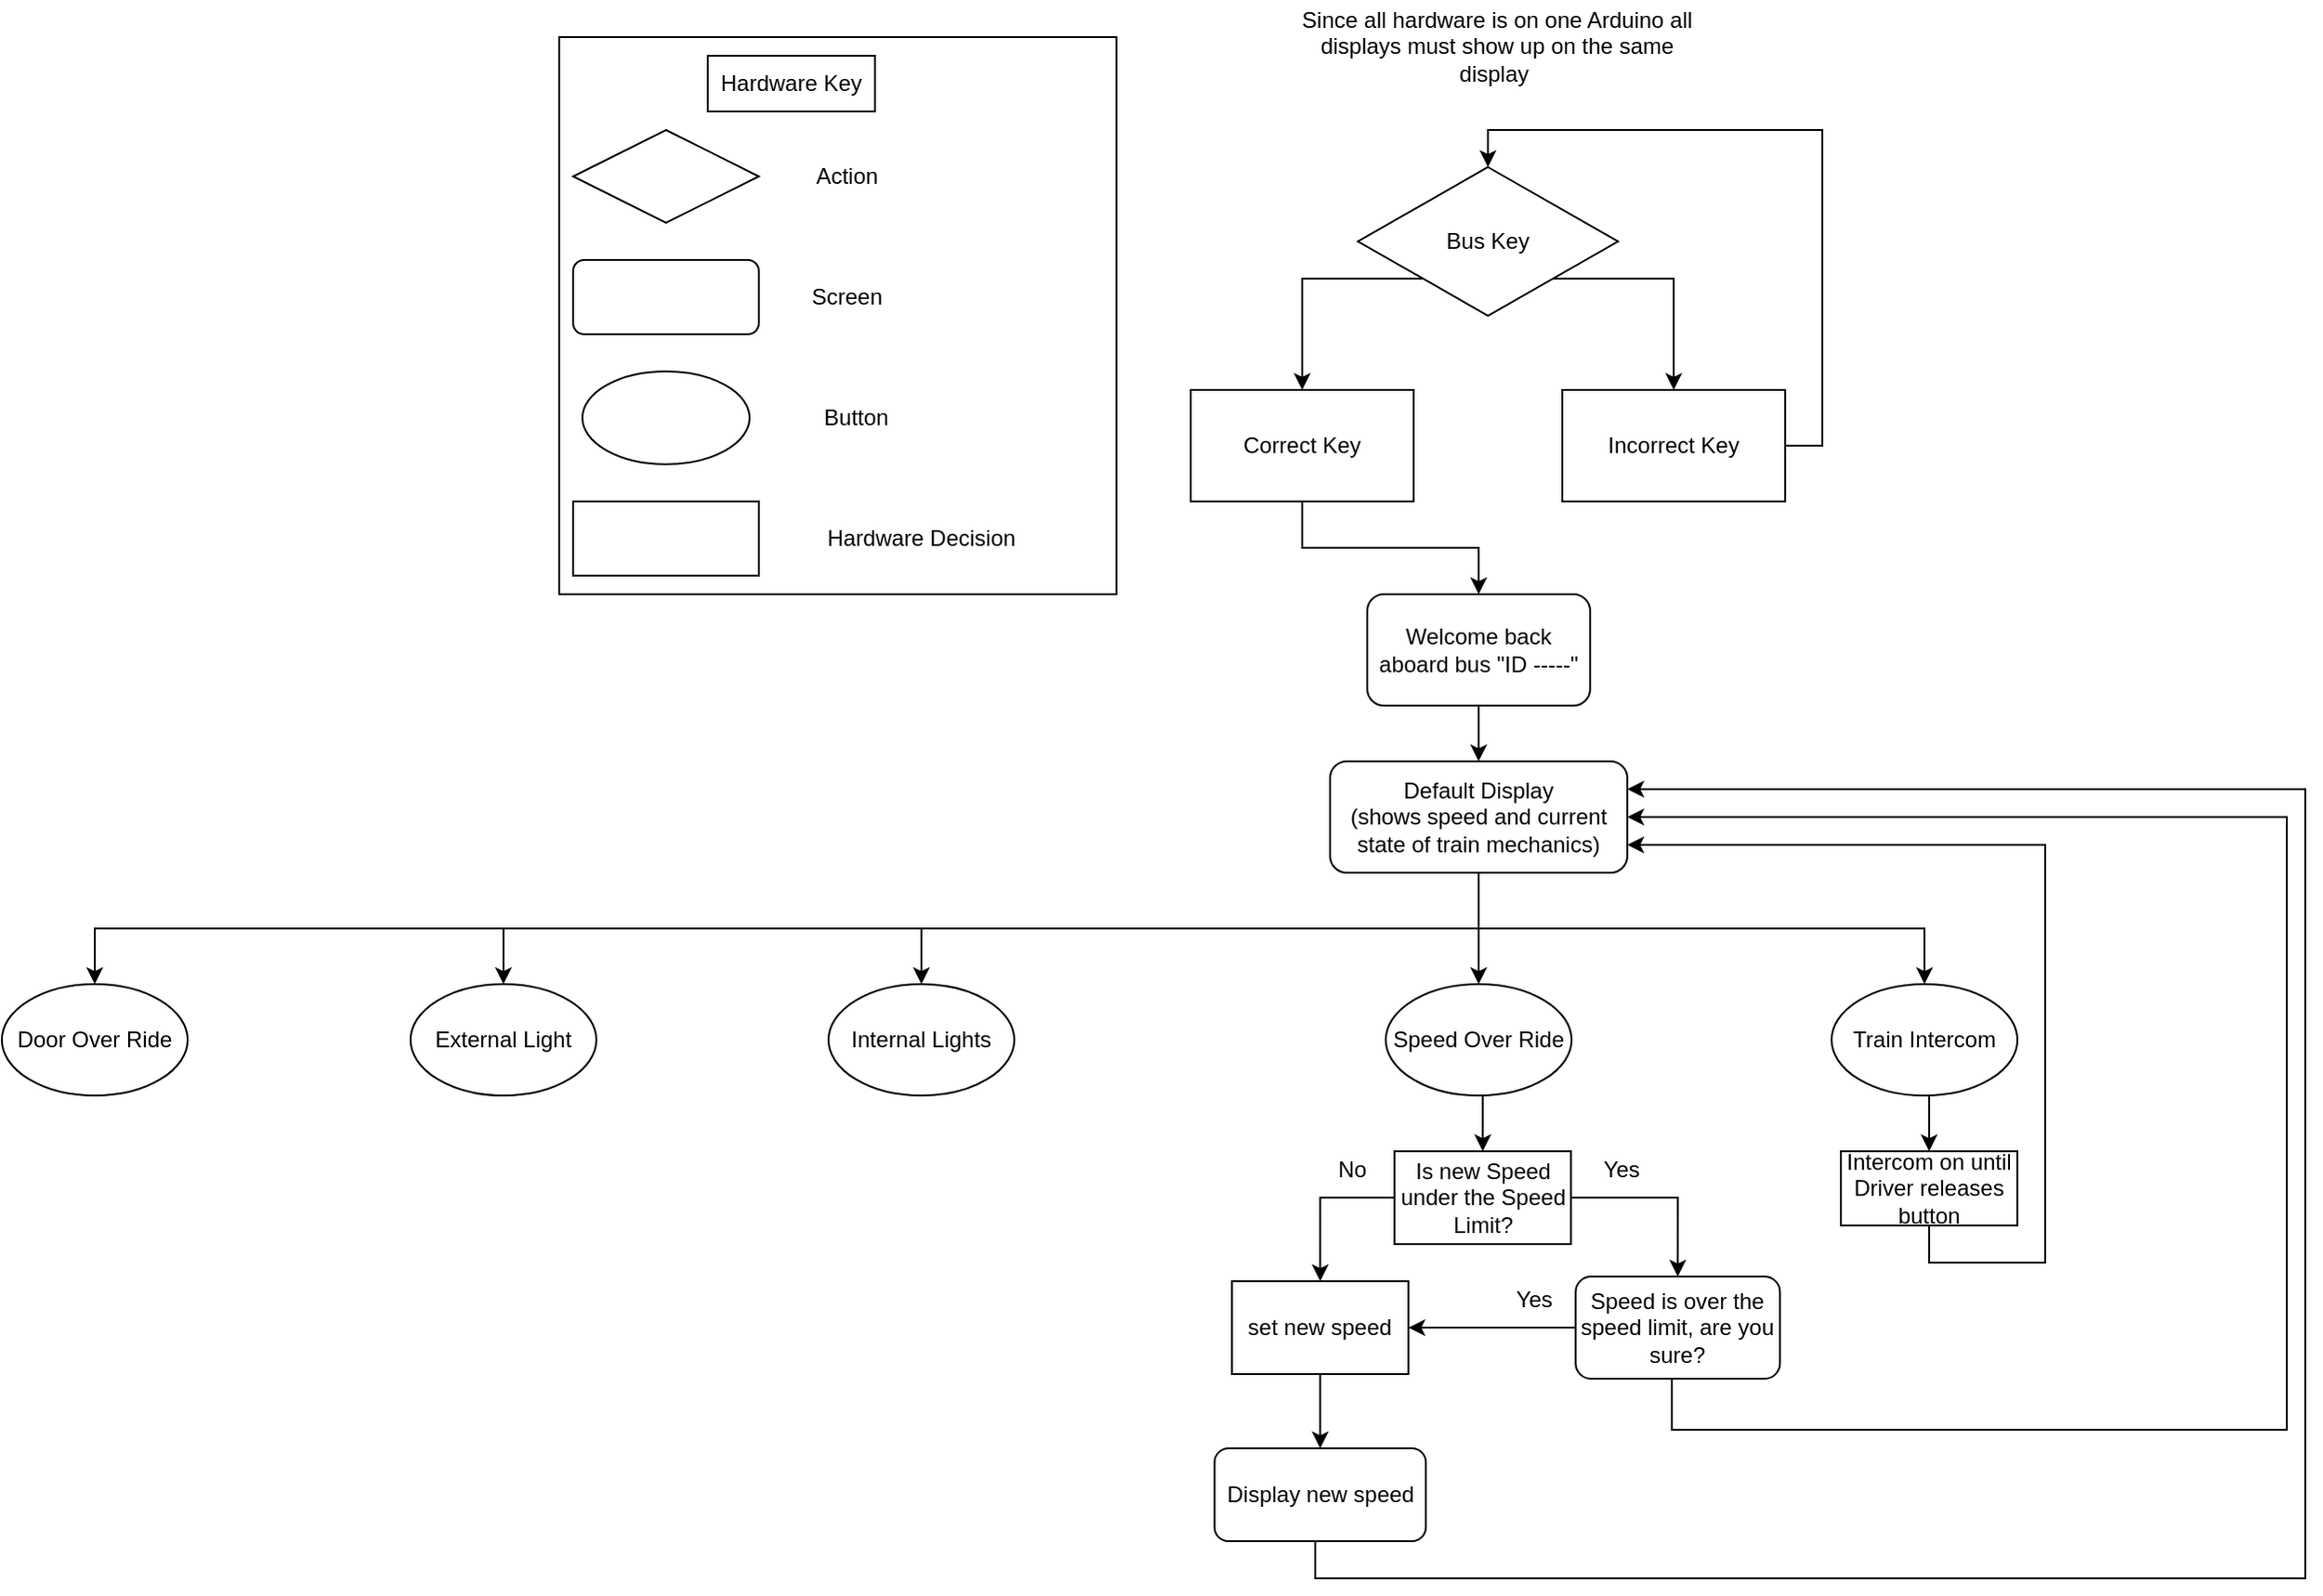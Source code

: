 <mxfile version="14.2.9" type="github">
  <diagram id="9zGSrqXPqIjhty2C2Nkj" name="Page-1">
    <mxGraphModel dx="2272" dy="794" grid="1" gridSize="10" guides="1" tooltips="1" connect="1" arrows="1" fold="1" page="1" pageScale="1" pageWidth="850" pageHeight="1100" math="0" shadow="0">
      <root>
        <mxCell id="0" />
        <mxCell id="1" parent="0" />
        <mxCell id="9l3UPbGqFEDprcxRc8I1-12" value="" style="whiteSpace=wrap;html=1;aspect=fixed;" vertex="1" parent="1">
          <mxGeometry x="40" y="40" width="300" height="300" as="geometry" />
        </mxCell>
        <mxCell id="9l3UPbGqFEDprcxRc8I1-13" value="Hardware Key" style="rounded=0;whiteSpace=wrap;html=1;" vertex="1" parent="1">
          <mxGeometry x="120" y="50" width="90" height="30" as="geometry" />
        </mxCell>
        <mxCell id="9l3UPbGqFEDprcxRc8I1-16" value="" style="rhombus;whiteSpace=wrap;html=1;" vertex="1" parent="1">
          <mxGeometry x="47.5" y="90" width="100" height="50" as="geometry" />
        </mxCell>
        <mxCell id="9l3UPbGqFEDprcxRc8I1-18" value="" style="rounded=1;whiteSpace=wrap;html=1;" vertex="1" parent="1">
          <mxGeometry x="47.5" y="160" width="100" height="40" as="geometry" />
        </mxCell>
        <mxCell id="9l3UPbGqFEDprcxRc8I1-19" value="Screen" style="text;html=1;strokeColor=none;fillColor=none;align=center;verticalAlign=middle;whiteSpace=wrap;rounded=0;" vertex="1" parent="1">
          <mxGeometry x="175" y="170" width="40" height="20" as="geometry" />
        </mxCell>
        <mxCell id="9l3UPbGqFEDprcxRc8I1-20" value="Action" style="text;html=1;strokeColor=none;fillColor=none;align=center;verticalAlign=middle;whiteSpace=wrap;rounded=0;" vertex="1" parent="1">
          <mxGeometry x="175" y="105" width="40" height="20" as="geometry" />
        </mxCell>
        <mxCell id="9l3UPbGqFEDprcxRc8I1-27" style="edgeStyle=orthogonalEdgeStyle;rounded=0;orthogonalLoop=1;jettySize=auto;html=1;exitX=0;exitY=1;exitDx=0;exitDy=0;entryX=0.5;entryY=0;entryDx=0;entryDy=0;" edge="1" parent="1" source="9l3UPbGqFEDprcxRc8I1-21" target="9l3UPbGqFEDprcxRc8I1-26">
          <mxGeometry relative="1" as="geometry">
            <mxPoint x="440" y="210" as="targetPoint" />
            <Array as="points">
              <mxPoint x="440" y="170" />
            </Array>
          </mxGeometry>
        </mxCell>
        <mxCell id="9l3UPbGqFEDprcxRc8I1-28" style="edgeStyle=orthogonalEdgeStyle;rounded=0;orthogonalLoop=1;jettySize=auto;html=1;exitX=1;exitY=1;exitDx=0;exitDy=0;entryX=0.5;entryY=0;entryDx=0;entryDy=0;" edge="1" parent="1" source="9l3UPbGqFEDprcxRc8I1-21" target="9l3UPbGqFEDprcxRc8I1-25">
          <mxGeometry relative="1" as="geometry">
            <Array as="points">
              <mxPoint x="640" y="170" />
            </Array>
          </mxGeometry>
        </mxCell>
        <mxCell id="9l3UPbGqFEDprcxRc8I1-21" value="Bus Key" style="rhombus;whiteSpace=wrap;html=1;" vertex="1" parent="1">
          <mxGeometry x="470" y="110" width="140" height="80" as="geometry" />
        </mxCell>
        <mxCell id="9l3UPbGqFEDprcxRc8I1-55" style="edgeStyle=orthogonalEdgeStyle;rounded=0;orthogonalLoop=1;jettySize=auto;html=1;exitX=0.5;exitY=1;exitDx=0;exitDy=0;entryX=0.5;entryY=0;entryDx=0;entryDy=0;" edge="1" parent="1" source="9l3UPbGqFEDprcxRc8I1-22" target="9l3UPbGqFEDprcxRc8I1-54">
          <mxGeometry relative="1" as="geometry" />
        </mxCell>
        <mxCell id="9l3UPbGqFEDprcxRc8I1-22" value="Welcome back aboard bus &quot;ID -----&quot;" style="rounded=1;whiteSpace=wrap;html=1;" vertex="1" parent="1">
          <mxGeometry x="475" y="340" width="120" height="60" as="geometry" />
        </mxCell>
        <mxCell id="9l3UPbGqFEDprcxRc8I1-23" value="" style="rounded=0;whiteSpace=wrap;html=1;" vertex="1" parent="1">
          <mxGeometry x="47.5" y="290" width="100" height="40" as="geometry" />
        </mxCell>
        <mxCell id="9l3UPbGqFEDprcxRc8I1-24" value="Hardware Decision" style="text;html=1;strokeColor=none;fillColor=none;align=center;verticalAlign=middle;whiteSpace=wrap;rounded=0;" vertex="1" parent="1">
          <mxGeometry x="175" y="300" width="120" height="20" as="geometry" />
        </mxCell>
        <mxCell id="9l3UPbGqFEDprcxRc8I1-29" style="edgeStyle=orthogonalEdgeStyle;rounded=0;orthogonalLoop=1;jettySize=auto;html=1;exitX=1;exitY=0.5;exitDx=0;exitDy=0;entryX=0.5;entryY=0;entryDx=0;entryDy=0;" edge="1" parent="1" source="9l3UPbGqFEDprcxRc8I1-25" target="9l3UPbGqFEDprcxRc8I1-21">
          <mxGeometry relative="1" as="geometry" />
        </mxCell>
        <mxCell id="9l3UPbGqFEDprcxRc8I1-25" value="Incorrect Key" style="rounded=0;whiteSpace=wrap;html=1;" vertex="1" parent="1">
          <mxGeometry x="580" y="230" width="120" height="60" as="geometry" />
        </mxCell>
        <mxCell id="9l3UPbGqFEDprcxRc8I1-30" style="edgeStyle=orthogonalEdgeStyle;rounded=0;orthogonalLoop=1;jettySize=auto;html=1;exitX=0.5;exitY=1;exitDx=0;exitDy=0;entryX=0.5;entryY=0;entryDx=0;entryDy=0;" edge="1" parent="1" source="9l3UPbGqFEDprcxRc8I1-26" target="9l3UPbGqFEDprcxRc8I1-22">
          <mxGeometry relative="1" as="geometry" />
        </mxCell>
        <mxCell id="9l3UPbGqFEDprcxRc8I1-26" value="Correct Key" style="rounded=0;whiteSpace=wrap;html=1;" vertex="1" parent="1">
          <mxGeometry x="380" y="230" width="120" height="60" as="geometry" />
        </mxCell>
        <mxCell id="9l3UPbGqFEDprcxRc8I1-32" value="" style="ellipse;whiteSpace=wrap;html=1;" vertex="1" parent="1">
          <mxGeometry x="52.5" y="220" width="90" height="50" as="geometry" />
        </mxCell>
        <mxCell id="9l3UPbGqFEDprcxRc8I1-33" value="Button" style="text;html=1;strokeColor=none;fillColor=none;align=center;verticalAlign=middle;whiteSpace=wrap;rounded=0;" vertex="1" parent="1">
          <mxGeometry x="180" y="235" width="40" height="20" as="geometry" />
        </mxCell>
        <mxCell id="9l3UPbGqFEDprcxRc8I1-34" value="Since all hardware is on one Arduino all displays must show up on the same display&amp;nbsp;" style="text;html=1;strokeColor=none;fillColor=none;align=center;verticalAlign=middle;whiteSpace=wrap;rounded=0;" vertex="1" parent="1">
          <mxGeometry x="430" y="20" width="230" height="50" as="geometry" />
        </mxCell>
        <mxCell id="9l3UPbGqFEDprcxRc8I1-49" value="Door Over Ride" style="ellipse;whiteSpace=wrap;html=1;" vertex="1" parent="1">
          <mxGeometry x="-260" y="550" width="100" height="60" as="geometry" />
        </mxCell>
        <mxCell id="9l3UPbGqFEDprcxRc8I1-50" value="External Light" style="ellipse;whiteSpace=wrap;html=1;" vertex="1" parent="1">
          <mxGeometry x="-40" y="550" width="100" height="60" as="geometry" />
        </mxCell>
        <mxCell id="9l3UPbGqFEDprcxRc8I1-51" value="Internal Lights" style="ellipse;whiteSpace=wrap;html=1;" vertex="1" parent="1">
          <mxGeometry x="185" y="550" width="100" height="60" as="geometry" />
        </mxCell>
        <mxCell id="9l3UPbGqFEDprcxRc8I1-62" style="edgeStyle=orthogonalEdgeStyle;rounded=0;orthogonalLoop=1;jettySize=auto;html=1;exitX=0.5;exitY=1;exitDx=0;exitDy=0;entryX=0.5;entryY=0;entryDx=0;entryDy=0;" edge="1" parent="1" source="9l3UPbGqFEDprcxRc8I1-52" target="9l3UPbGqFEDprcxRc8I1-61">
          <mxGeometry relative="1" as="geometry" />
        </mxCell>
        <mxCell id="9l3UPbGqFEDprcxRc8I1-52" value="Speed Over Ride" style="ellipse;whiteSpace=wrap;html=1;" vertex="1" parent="1">
          <mxGeometry x="485" y="550" width="100" height="60" as="geometry" />
        </mxCell>
        <mxCell id="9l3UPbGqFEDprcxRc8I1-83" style="edgeStyle=orthogonalEdgeStyle;rounded=0;orthogonalLoop=1;jettySize=auto;html=1;exitX=0.5;exitY=1;exitDx=0;exitDy=0;entryX=0.5;entryY=0;entryDx=0;entryDy=0;" edge="1" parent="1" source="9l3UPbGqFEDprcxRc8I1-53" target="9l3UPbGqFEDprcxRc8I1-82">
          <mxGeometry relative="1" as="geometry" />
        </mxCell>
        <mxCell id="9l3UPbGqFEDprcxRc8I1-53" value="Train Intercom" style="ellipse;whiteSpace=wrap;html=1;" vertex="1" parent="1">
          <mxGeometry x="725" y="550" width="100" height="60" as="geometry" />
        </mxCell>
        <mxCell id="9l3UPbGqFEDprcxRc8I1-56" style="edgeStyle=orthogonalEdgeStyle;rounded=0;orthogonalLoop=1;jettySize=auto;html=1;exitX=0.5;exitY=1;exitDx=0;exitDy=0;entryX=0.5;entryY=0;entryDx=0;entryDy=0;" edge="1" parent="1" source="9l3UPbGqFEDprcxRc8I1-54" target="9l3UPbGqFEDprcxRc8I1-51">
          <mxGeometry relative="1" as="geometry" />
        </mxCell>
        <mxCell id="9l3UPbGqFEDprcxRc8I1-57" style="edgeStyle=orthogonalEdgeStyle;rounded=0;orthogonalLoop=1;jettySize=auto;html=1;exitX=0.5;exitY=1;exitDx=0;exitDy=0;entryX=0.5;entryY=0;entryDx=0;entryDy=0;" edge="1" parent="1" source="9l3UPbGqFEDprcxRc8I1-54" target="9l3UPbGqFEDprcxRc8I1-52">
          <mxGeometry relative="1" as="geometry" />
        </mxCell>
        <mxCell id="9l3UPbGqFEDprcxRc8I1-58" style="edgeStyle=orthogonalEdgeStyle;rounded=0;orthogonalLoop=1;jettySize=auto;html=1;exitX=0.5;exitY=1;exitDx=0;exitDy=0;entryX=0.5;entryY=0;entryDx=0;entryDy=0;" edge="1" parent="1" source="9l3UPbGqFEDprcxRc8I1-54" target="9l3UPbGqFEDprcxRc8I1-50">
          <mxGeometry relative="1" as="geometry" />
        </mxCell>
        <mxCell id="9l3UPbGqFEDprcxRc8I1-59" style="edgeStyle=orthogonalEdgeStyle;rounded=0;orthogonalLoop=1;jettySize=auto;html=1;exitX=0.5;exitY=1;exitDx=0;exitDy=0;entryX=0.5;entryY=0;entryDx=0;entryDy=0;" edge="1" parent="1" source="9l3UPbGqFEDprcxRc8I1-54" target="9l3UPbGqFEDprcxRc8I1-49">
          <mxGeometry relative="1" as="geometry" />
        </mxCell>
        <mxCell id="9l3UPbGqFEDprcxRc8I1-60" style="edgeStyle=orthogonalEdgeStyle;rounded=0;orthogonalLoop=1;jettySize=auto;html=1;exitX=0.5;exitY=1;exitDx=0;exitDy=0;" edge="1" parent="1" source="9l3UPbGqFEDprcxRc8I1-54" target="9l3UPbGqFEDprcxRc8I1-53">
          <mxGeometry relative="1" as="geometry" />
        </mxCell>
        <mxCell id="9l3UPbGqFEDprcxRc8I1-54" value="Default Display&lt;br&gt;(shows speed and current state of train mechanics)" style="rounded=1;whiteSpace=wrap;html=1;" vertex="1" parent="1">
          <mxGeometry x="455" y="430" width="160" height="60" as="geometry" />
        </mxCell>
        <mxCell id="9l3UPbGqFEDprcxRc8I1-69" style="edgeStyle=orthogonalEdgeStyle;rounded=0;orthogonalLoop=1;jettySize=auto;html=1;exitX=0;exitY=0.5;exitDx=0;exitDy=0;entryX=0.5;entryY=0;entryDx=0;entryDy=0;" edge="1" parent="1" source="9l3UPbGqFEDprcxRc8I1-61" target="9l3UPbGqFEDprcxRc8I1-65">
          <mxGeometry relative="1" as="geometry" />
        </mxCell>
        <mxCell id="9l3UPbGqFEDprcxRc8I1-70" style="edgeStyle=orthogonalEdgeStyle;rounded=0;orthogonalLoop=1;jettySize=auto;html=1;exitX=1;exitY=0.5;exitDx=0;exitDy=0;entryX=0.5;entryY=0;entryDx=0;entryDy=0;" edge="1" parent="1" source="9l3UPbGqFEDprcxRc8I1-61" target="9l3UPbGqFEDprcxRc8I1-68">
          <mxGeometry relative="1" as="geometry" />
        </mxCell>
        <mxCell id="9l3UPbGqFEDprcxRc8I1-61" value="Is new Speed under the Speed Limit?" style="rounded=0;whiteSpace=wrap;html=1;" vertex="1" parent="1">
          <mxGeometry x="489.69" y="640" width="95" height="50" as="geometry" />
        </mxCell>
        <mxCell id="9l3UPbGqFEDprcxRc8I1-78" style="edgeStyle=orthogonalEdgeStyle;rounded=0;orthogonalLoop=1;jettySize=auto;html=1;exitX=0.5;exitY=1;exitDx=0;exitDy=0;entryX=0.5;entryY=0;entryDx=0;entryDy=0;" edge="1" parent="1" source="9l3UPbGqFEDprcxRc8I1-65" target="9l3UPbGqFEDprcxRc8I1-76">
          <mxGeometry relative="1" as="geometry" />
        </mxCell>
        <mxCell id="9l3UPbGqFEDprcxRc8I1-65" value="set new speed" style="rounded=0;whiteSpace=wrap;html=1;" vertex="1" parent="1">
          <mxGeometry x="402.19" y="710" width="95" height="50" as="geometry" />
        </mxCell>
        <mxCell id="9l3UPbGqFEDprcxRc8I1-73" style="edgeStyle=orthogonalEdgeStyle;rounded=0;orthogonalLoop=1;jettySize=auto;html=1;exitX=0;exitY=0.5;exitDx=0;exitDy=0;entryX=1;entryY=0.5;entryDx=0;entryDy=0;" edge="1" parent="1" source="9l3UPbGqFEDprcxRc8I1-68" target="9l3UPbGqFEDprcxRc8I1-65">
          <mxGeometry relative="1" as="geometry" />
        </mxCell>
        <mxCell id="9l3UPbGqFEDprcxRc8I1-75" style="edgeStyle=orthogonalEdgeStyle;rounded=0;orthogonalLoop=1;jettySize=auto;html=1;exitX=0.5;exitY=1;exitDx=0;exitDy=0;entryX=1;entryY=0.5;entryDx=0;entryDy=0;" edge="1" parent="1" source="9l3UPbGqFEDprcxRc8I1-68" target="9l3UPbGqFEDprcxRc8I1-54">
          <mxGeometry relative="1" as="geometry">
            <mxPoint x="840" y="460" as="targetPoint" />
            <Array as="points">
              <mxPoint x="639" y="763" />
              <mxPoint x="639" y="790" />
              <mxPoint x="970" y="790" />
              <mxPoint x="970" y="460" />
            </Array>
          </mxGeometry>
        </mxCell>
        <mxCell id="9l3UPbGqFEDprcxRc8I1-68" value="Speed is over the speed limit, are you sure?" style="rounded=1;whiteSpace=wrap;html=1;" vertex="1" parent="1">
          <mxGeometry x="587.19" y="707.5" width="110" height="55" as="geometry" />
        </mxCell>
        <mxCell id="9l3UPbGqFEDprcxRc8I1-71" value="No" style="text;html=1;strokeColor=none;fillColor=none;align=center;verticalAlign=middle;whiteSpace=wrap;rounded=0;" vertex="1" parent="1">
          <mxGeometry x="447.19" y="640" width="40" height="20" as="geometry" />
        </mxCell>
        <mxCell id="9l3UPbGqFEDprcxRc8I1-72" value="Yes" style="text;html=1;strokeColor=none;fillColor=none;align=center;verticalAlign=middle;whiteSpace=wrap;rounded=0;" vertex="1" parent="1">
          <mxGeometry x="592.19" y="640" width="40" height="20" as="geometry" />
        </mxCell>
        <mxCell id="9l3UPbGqFEDprcxRc8I1-74" value="Yes" style="text;html=1;strokeColor=none;fillColor=none;align=center;verticalAlign=middle;whiteSpace=wrap;rounded=0;" vertex="1" parent="1">
          <mxGeometry x="544.69" y="710" width="40" height="20" as="geometry" />
        </mxCell>
        <mxCell id="9l3UPbGqFEDprcxRc8I1-81" style="edgeStyle=orthogonalEdgeStyle;rounded=0;orthogonalLoop=1;jettySize=auto;html=1;exitX=0.5;exitY=1;exitDx=0;exitDy=0;entryX=1;entryY=0.25;entryDx=0;entryDy=0;" edge="1" parent="1" source="9l3UPbGqFEDprcxRc8I1-76" target="9l3UPbGqFEDprcxRc8I1-54">
          <mxGeometry relative="1" as="geometry">
            <mxPoint x="980" y="440" as="targetPoint" />
            <Array as="points">
              <mxPoint x="447" y="850" />
              <mxPoint x="447" y="870" />
              <mxPoint x="980" y="870" />
              <mxPoint x="980" y="445" />
            </Array>
          </mxGeometry>
        </mxCell>
        <mxCell id="9l3UPbGqFEDprcxRc8I1-76" value="Display new speed" style="rounded=1;whiteSpace=wrap;html=1;" vertex="1" parent="1">
          <mxGeometry x="392.82" y="800" width="113.75" height="50" as="geometry" />
        </mxCell>
        <mxCell id="9l3UPbGqFEDprcxRc8I1-84" style="edgeStyle=orthogonalEdgeStyle;rounded=0;orthogonalLoop=1;jettySize=auto;html=1;exitX=0.5;exitY=1;exitDx=0;exitDy=0;entryX=1;entryY=0.75;entryDx=0;entryDy=0;" edge="1" parent="1" source="9l3UPbGqFEDprcxRc8I1-82" target="9l3UPbGqFEDprcxRc8I1-54">
          <mxGeometry relative="1" as="geometry">
            <Array as="points">
              <mxPoint x="778" y="700" />
              <mxPoint x="840" y="700" />
              <mxPoint x="840" y="475" />
            </Array>
          </mxGeometry>
        </mxCell>
        <mxCell id="9l3UPbGqFEDprcxRc8I1-82" value="Intercom on until Driver releases button" style="rounded=0;whiteSpace=wrap;html=1;" vertex="1" parent="1">
          <mxGeometry x="730" y="640" width="95" height="40" as="geometry" />
        </mxCell>
      </root>
    </mxGraphModel>
  </diagram>
</mxfile>
